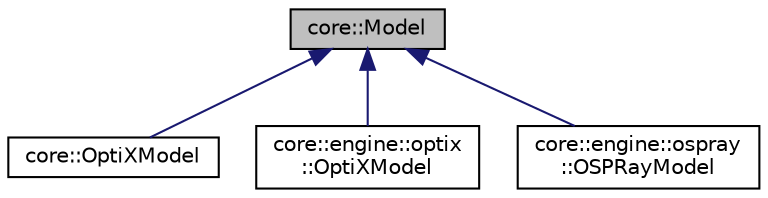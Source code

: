 digraph "core::Model"
{
 // LATEX_PDF_SIZE
  edge [fontname="Helvetica",fontsize="10",labelfontname="Helvetica",labelfontsize="10"];
  node [fontname="Helvetica",fontsize="10",shape=record];
  Node1 [label="core::Model",height=0.2,width=0.4,color="black", fillcolor="grey75", style="filled", fontcolor="black",tooltip="The abstract Model class holds the geometry attached to an asset of the scene (mesh,..."];
  Node1 -> Node2 [dir="back",color="midnightblue",fontsize="10",style="solid",fontname="Helvetica"];
  Node2 [label="core::OptiXModel",height=0.2,width=0.4,color="black", fillcolor="white", style="filled",URL="$d8/d72/classcore_1_1OptiXModel.html",tooltip=" "];
  Node1 -> Node3 [dir="back",color="midnightblue",fontsize="10",style="solid",fontname="Helvetica"];
  Node3 [label="core::engine::optix\l::OptiXModel",height=0.2,width=0.4,color="black", fillcolor="white", style="filled",URL="$db/d5a/classcore_1_1engine_1_1optix_1_1OptiXModel.html",tooltip=" "];
  Node1 -> Node4 [dir="back",color="midnightblue",fontsize="10",style="solid",fontname="Helvetica"];
  Node4 [label="core::engine::ospray\l::OSPRayModel",height=0.2,width=0.4,color="black", fillcolor="white", style="filled",URL="$d8/da0/classcore_1_1engine_1_1ospray_1_1OSPRayModel.html",tooltip=" "];
}
